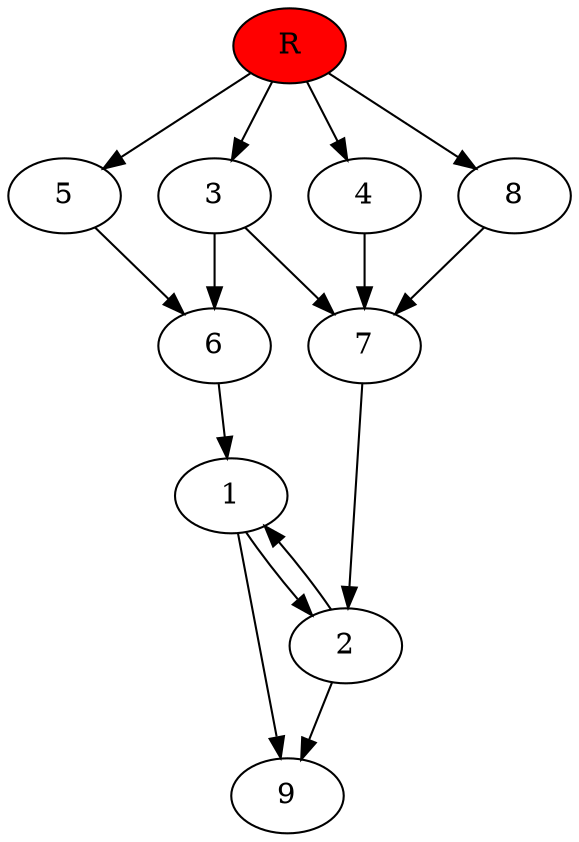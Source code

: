 digraph prb56798 {
	1
	2
	3
	4
	5
	6
	7
	8
	R [fillcolor="#ff0000" style=filled]
	1 -> 2
	1 -> 9
	2 -> 1
	2 -> 9
	3 -> 6
	3 -> 7
	4 -> 7
	5 -> 6
	6 -> 1
	7 -> 2
	8 -> 7
	R -> 3
	R -> 4
	R -> 5
	R -> 8
}
